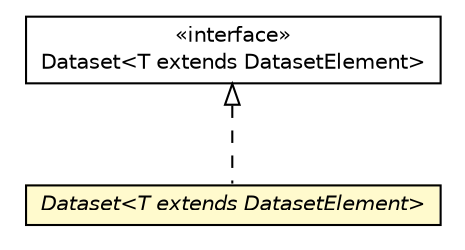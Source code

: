 #!/usr/local/bin/dot
#
# Class diagram 
# Generated by UMLGraph version 5.2 (http://www.umlgraph.org/)
#

digraph G {
	edge [fontname="Helvetica",fontsize=10,labelfontname="Helvetica",labelfontsize=10];
	node [fontname="Helvetica",fontsize=10,shape=plaintext];
	nodesep=0.25;
	ranksep=0.5;
	// it.unica.foresee.datasets.interfaces.Dataset<T extends it.unica.foresee.datasets.interfaces.DatasetElement>
	c1117 [label=<<table title="it.unica.foresee.datasets.interfaces.Dataset" border="0" cellborder="1" cellspacing="0" cellpadding="2" port="p" href="./interfaces/Dataset.html">
		<tr><td><table border="0" cellspacing="0" cellpadding="1">
<tr><td align="center" balign="center"> &#171;interface&#187; </td></tr>
<tr><td align="center" balign="center"> Dataset&lt;T extends DatasetElement&gt; </td></tr>
		</table></td></tr>
		</table>>, fontname="Helvetica", fontcolor="black", fontsize=10.0];
	// it.unica.foresee.datasets.Dataset<T extends it.unica.foresee.datasets.interfaces.DatasetElement>
	c1125 [label=<<table title="it.unica.foresee.datasets.Dataset" border="0" cellborder="1" cellspacing="0" cellpadding="2" port="p" bgcolor="lemonChiffon" href="./Dataset.html">
		<tr><td><table border="0" cellspacing="0" cellpadding="1">
<tr><td align="center" balign="center"><font face="Helvetica-Oblique"> Dataset&lt;T extends DatasetElement&gt; </font></td></tr>
		</table></td></tr>
		</table>>, fontname="Helvetica", fontcolor="black", fontsize=10.0];
	//it.unica.foresee.datasets.Dataset<T extends it.unica.foresee.datasets.interfaces.DatasetElement> implements it.unica.foresee.datasets.interfaces.Dataset<T extends it.unica.foresee.datasets.interfaces.DatasetElement>
	c1117:p -> c1125:p [dir=back,arrowtail=empty,style=dashed];
}

